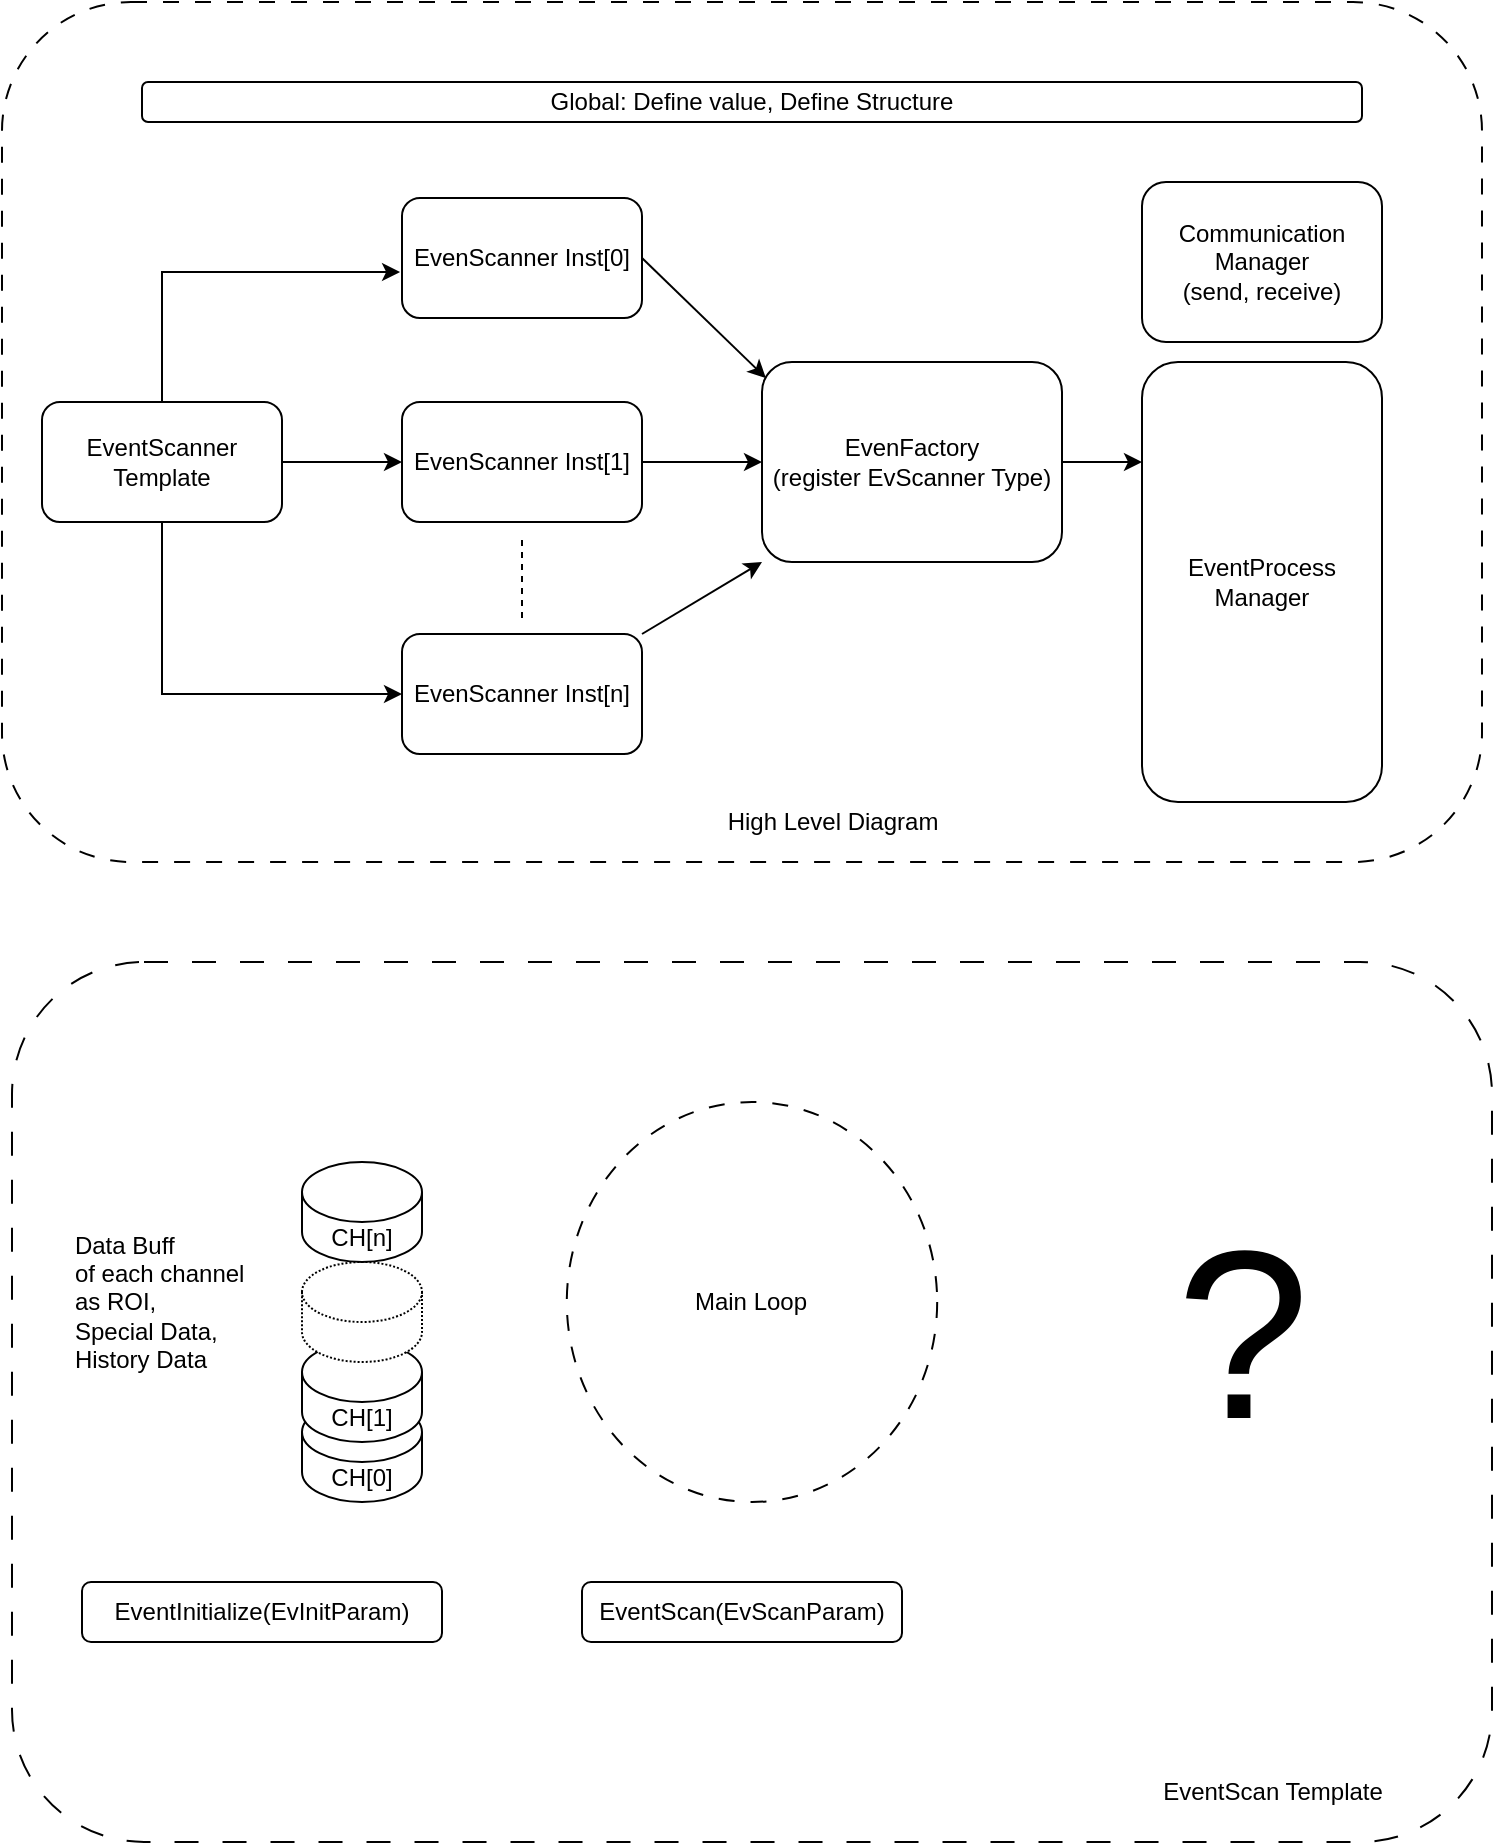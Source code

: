 <mxfile version="24.0.7" type="github">
  <diagram name="TopDiagram" id="JaP5Xpi4m5t3rpltjDpk">
    <mxGraphModel dx="1434" dy="738" grid="1" gridSize="10" guides="1" tooltips="1" connect="1" arrows="1" fold="1" page="1" pageScale="1" pageWidth="5000" pageHeight="1000" math="0" shadow="0">
      <root>
        <mxCell id="0" />
        <mxCell id="1" parent="0" />
        <mxCell id="E9GXVAglDECMBYCGCCBM-22" value="" style="rounded=1;whiteSpace=wrap;html=1;fillColor=none;dashed=1;dashPattern=12 12;" parent="1" vertex="1">
          <mxGeometry x="35" y="510" width="740" height="440" as="geometry" />
        </mxCell>
        <mxCell id="E9GXVAglDECMBYCGCCBM-21" value="" style="rounded=1;whiteSpace=wrap;html=1;dashed=1;fillColor=none;dashPattern=8 8;" parent="1" vertex="1">
          <mxGeometry x="30" y="30" width="740" height="430" as="geometry" />
        </mxCell>
        <mxCell id="E9GXVAglDECMBYCGCCBM-1" value="Global: Define value, Define Structure" style="rounded=1;whiteSpace=wrap;html=1;" parent="1" vertex="1">
          <mxGeometry x="100" y="70" width="610" height="20" as="geometry" />
        </mxCell>
        <mxCell id="E9GXVAglDECMBYCGCCBM-12" style="edgeStyle=orthogonalEdgeStyle;rounded=0;orthogonalLoop=1;jettySize=auto;html=1;exitX=1;exitY=0.5;exitDx=0;exitDy=0;entryX=0;entryY=0.5;entryDx=0;entryDy=0;" parent="1" source="E9GXVAglDECMBYCGCCBM-2" target="E9GXVAglDECMBYCGCCBM-4" edge="1">
          <mxGeometry relative="1" as="geometry" />
        </mxCell>
        <mxCell id="E9GXVAglDECMBYCGCCBM-14" style="edgeStyle=orthogonalEdgeStyle;rounded=0;orthogonalLoop=1;jettySize=auto;html=1;exitX=0.5;exitY=1;exitDx=0;exitDy=0;entryX=0;entryY=0.5;entryDx=0;entryDy=0;" parent="1" source="E9GXVAglDECMBYCGCCBM-2" target="E9GXVAglDECMBYCGCCBM-5" edge="1">
          <mxGeometry relative="1" as="geometry" />
        </mxCell>
        <mxCell id="E9GXVAglDECMBYCGCCBM-2" value="EventScanner Template" style="rounded=1;whiteSpace=wrap;html=1;" parent="1" vertex="1">
          <mxGeometry x="50" y="230" width="120" height="60" as="geometry" />
        </mxCell>
        <mxCell id="E9GXVAglDECMBYCGCCBM-3" value="EvenScanner Inst[0]" style="rounded=1;whiteSpace=wrap;html=1;" parent="1" vertex="1">
          <mxGeometry x="230" y="128" width="120" height="60" as="geometry" />
        </mxCell>
        <mxCell id="E9GXVAglDECMBYCGCCBM-4" value="EvenScanner Inst[1]" style="rounded=1;whiteSpace=wrap;html=1;" parent="1" vertex="1">
          <mxGeometry x="230" y="230" width="120" height="60" as="geometry" />
        </mxCell>
        <mxCell id="E9GXVAglDECMBYCGCCBM-5" value="EvenScanner Inst[n]" style="rounded=1;whiteSpace=wrap;html=1;" parent="1" vertex="1">
          <mxGeometry x="230" y="346" width="120" height="60" as="geometry" />
        </mxCell>
        <mxCell id="E9GXVAglDECMBYCGCCBM-6" value="EvenFactory&lt;div&gt;(register EvScanner Type)&lt;/div&gt;" style="rounded=1;whiteSpace=wrap;html=1;" parent="1" vertex="1">
          <mxGeometry x="410" y="210" width="150" height="100" as="geometry" />
        </mxCell>
        <mxCell id="E9GXVAglDECMBYCGCCBM-7" value="" style="endArrow=none;dashed=1;html=1;rounded=0;" parent="1" edge="1">
          <mxGeometry width="50" height="50" relative="1" as="geometry">
            <mxPoint x="290" y="338" as="sourcePoint" />
            <mxPoint x="290" y="298" as="targetPoint" />
          </mxGeometry>
        </mxCell>
        <mxCell id="E9GXVAglDECMBYCGCCBM-10" style="edgeStyle=orthogonalEdgeStyle;rounded=0;orthogonalLoop=1;jettySize=auto;html=1;exitX=0.5;exitY=0;exitDx=0;exitDy=0;entryX=-0.008;entryY=0.617;entryDx=0;entryDy=0;entryPerimeter=0;" parent="1" source="E9GXVAglDECMBYCGCCBM-2" target="E9GXVAglDECMBYCGCCBM-3" edge="1">
          <mxGeometry relative="1" as="geometry" />
        </mxCell>
        <mxCell id="E9GXVAglDECMBYCGCCBM-15" value="" style="endArrow=classic;html=1;rounded=0;exitX=1;exitY=0.5;exitDx=0;exitDy=0;entryX=0;entryY=0.5;entryDx=0;entryDy=0;" parent="1" source="E9GXVAglDECMBYCGCCBM-4" target="E9GXVAglDECMBYCGCCBM-6" edge="1">
          <mxGeometry width="50" height="50" relative="1" as="geometry">
            <mxPoint x="410" y="320" as="sourcePoint" />
            <mxPoint x="460" y="270" as="targetPoint" />
          </mxGeometry>
        </mxCell>
        <mxCell id="E9GXVAglDECMBYCGCCBM-16" value="" style="endArrow=classic;html=1;rounded=0;exitX=1;exitY=0.5;exitDx=0;exitDy=0;entryX=0.013;entryY=0.08;entryDx=0;entryDy=0;entryPerimeter=0;" parent="1" source="E9GXVAglDECMBYCGCCBM-3" target="E9GXVAglDECMBYCGCCBM-6" edge="1">
          <mxGeometry width="50" height="50" relative="1" as="geometry">
            <mxPoint x="410" y="320" as="sourcePoint" />
            <mxPoint x="410" y="230" as="targetPoint" />
          </mxGeometry>
        </mxCell>
        <mxCell id="E9GXVAglDECMBYCGCCBM-17" value="" style="endArrow=classic;html=1;rounded=0;exitX=1;exitY=0;exitDx=0;exitDy=0;entryX=0;entryY=1;entryDx=0;entryDy=0;" parent="1" source="E9GXVAglDECMBYCGCCBM-5" target="E9GXVAglDECMBYCGCCBM-6" edge="1">
          <mxGeometry width="50" height="50" relative="1" as="geometry">
            <mxPoint x="370" y="350" as="sourcePoint" />
            <mxPoint x="420" y="300" as="targetPoint" />
          </mxGeometry>
        </mxCell>
        <mxCell id="E9GXVAglDECMBYCGCCBM-18" value="EventProcess&lt;div&gt;Manager&lt;/div&gt;" style="rounded=1;whiteSpace=wrap;html=1;" parent="1" vertex="1">
          <mxGeometry x="600" y="210" width="120" height="220" as="geometry" />
        </mxCell>
        <mxCell id="E9GXVAglDECMBYCGCCBM-19" value="" style="endArrow=classic;html=1;rounded=0;exitX=1;exitY=0.5;exitDx=0;exitDy=0;" parent="1" source="E9GXVAglDECMBYCGCCBM-6" edge="1">
          <mxGeometry width="50" height="50" relative="1" as="geometry">
            <mxPoint x="480" y="390" as="sourcePoint" />
            <mxPoint x="600" y="260" as="targetPoint" />
          </mxGeometry>
        </mxCell>
        <mxCell id="E9GXVAglDECMBYCGCCBM-20" value="Communication&lt;div&gt;Manager&lt;/div&gt;&lt;div&gt;(send, receive)&lt;/div&gt;" style="rounded=1;whiteSpace=wrap;html=1;" parent="1" vertex="1">
          <mxGeometry x="600" y="120" width="120" height="80" as="geometry" />
        </mxCell>
        <mxCell id="E9GXVAglDECMBYCGCCBM-24" value="EventScan Template" style="text;html=1;align=center;verticalAlign=middle;resizable=0;points=[];autosize=1;strokeColor=none;fillColor=none;" parent="1" vertex="1">
          <mxGeometry x="600" y="910" width="130" height="30" as="geometry" />
        </mxCell>
        <mxCell id="E9GXVAglDECMBYCGCCBM-26" value="Main Loop" style="ellipse;whiteSpace=wrap;html=1;dashed=1;dashPattern=8 8;fillColor=none;" parent="1" vertex="1">
          <mxGeometry x="312.4" y="580" width="185.19" height="200" as="geometry" />
        </mxCell>
        <mxCell id="E9GXVAglDECMBYCGCCBM-27" value="High Level Diagram" style="text;html=1;align=center;verticalAlign=middle;resizable=0;points=[];autosize=1;strokeColor=none;fillColor=none;" parent="1" vertex="1">
          <mxGeometry x="380" y="425" width="130" height="30" as="geometry" />
        </mxCell>
        <mxCell id="E9GXVAglDECMBYCGCCBM-28" value="EventScan(EvScanParam)" style="rounded=1;whiteSpace=wrap;html=1;" parent="1" vertex="1">
          <mxGeometry x="320" y="820" width="160" height="30" as="geometry" />
        </mxCell>
        <mxCell id="E9GXVAglDECMBYCGCCBM-29" value="EventInitialize(EvInitParam)" style="rounded=1;whiteSpace=wrap;html=1;" parent="1" vertex="1">
          <mxGeometry x="70" y="820" width="180" height="30" as="geometry" />
        </mxCell>
        <mxCell id="wQ9VHGXmGhvBoc21HjD2-2" value="CH[0]" style="shape=cylinder3;whiteSpace=wrap;html=1;boundedLbl=1;backgroundOutline=1;size=15;" vertex="1" parent="1">
          <mxGeometry x="180" y="730" width="60" height="50" as="geometry" />
        </mxCell>
        <mxCell id="wQ9VHGXmGhvBoc21HjD2-1" value="CH[1]" style="shape=cylinder3;whiteSpace=wrap;html=1;boundedLbl=1;backgroundOutline=1;size=15;" vertex="1" parent="1">
          <mxGeometry x="180" y="700" width="60" height="50" as="geometry" />
        </mxCell>
        <mxCell id="wQ9VHGXmGhvBoc21HjD2-3" value="" style="shape=cylinder3;whiteSpace=wrap;html=1;boundedLbl=1;backgroundOutline=1;size=15;dashed=1;dashPattern=1 1;" vertex="1" parent="1">
          <mxGeometry x="180" y="660" width="60" height="50" as="geometry" />
        </mxCell>
        <mxCell id="wQ9VHGXmGhvBoc21HjD2-4" value="CH[n]" style="shape=cylinder3;whiteSpace=wrap;html=1;boundedLbl=1;backgroundOutline=1;size=15;" vertex="1" parent="1">
          <mxGeometry x="180" y="610" width="60" height="50" as="geometry" />
        </mxCell>
        <mxCell id="wQ9VHGXmGhvBoc21HjD2-5" value="&lt;div style=&quot;text-align: justify;&quot;&gt;&lt;span style=&quot;background-color: initial;&quot;&gt;Data Buff&amp;nbsp;&lt;/span&gt;&lt;/div&gt;&lt;div style=&quot;text-align: justify;&quot;&gt;&lt;span style=&quot;background-color: initial;&quot;&gt;of each channel&amp;nbsp;&lt;/span&gt;&lt;/div&gt;&lt;div style=&quot;text-align: justify;&quot;&gt;&lt;span style=&quot;background-color: initial;&quot;&gt;as ROI,&amp;nbsp;&lt;/span&gt;&lt;/div&gt;&lt;div style=&quot;text-align: left;&quot;&gt;&lt;span style=&quot;background-color: initial;&quot;&gt;Special Data,&amp;nbsp;&lt;/span&gt;&lt;/div&gt;&lt;div style=&quot;text-align: justify;&quot;&gt;&lt;span style=&quot;background-color: initial;&quot;&gt;History Data&lt;/span&gt;&lt;/div&gt;" style="text;html=1;align=center;verticalAlign=middle;resizable=0;points=[];autosize=1;strokeColor=none;fillColor=none;" vertex="1" parent="1">
          <mxGeometry x="55" y="635" width="110" height="90" as="geometry" />
        </mxCell>
        <mxCell id="wQ9VHGXmGhvBoc21HjD2-6" value="&lt;div style=&quot;text-align: justify;&quot;&gt;&lt;font style=&quot;font-size: 120px;&quot;&gt;?&lt;/font&gt;&lt;/div&gt;" style="text;html=1;align=center;verticalAlign=middle;resizable=0;points=[];autosize=1;strokeColor=none;fillColor=none;" vertex="1" parent="1">
          <mxGeometry x="605" y="615" width="90" height="160" as="geometry" />
        </mxCell>
      </root>
    </mxGraphModel>
  </diagram>
</mxfile>
